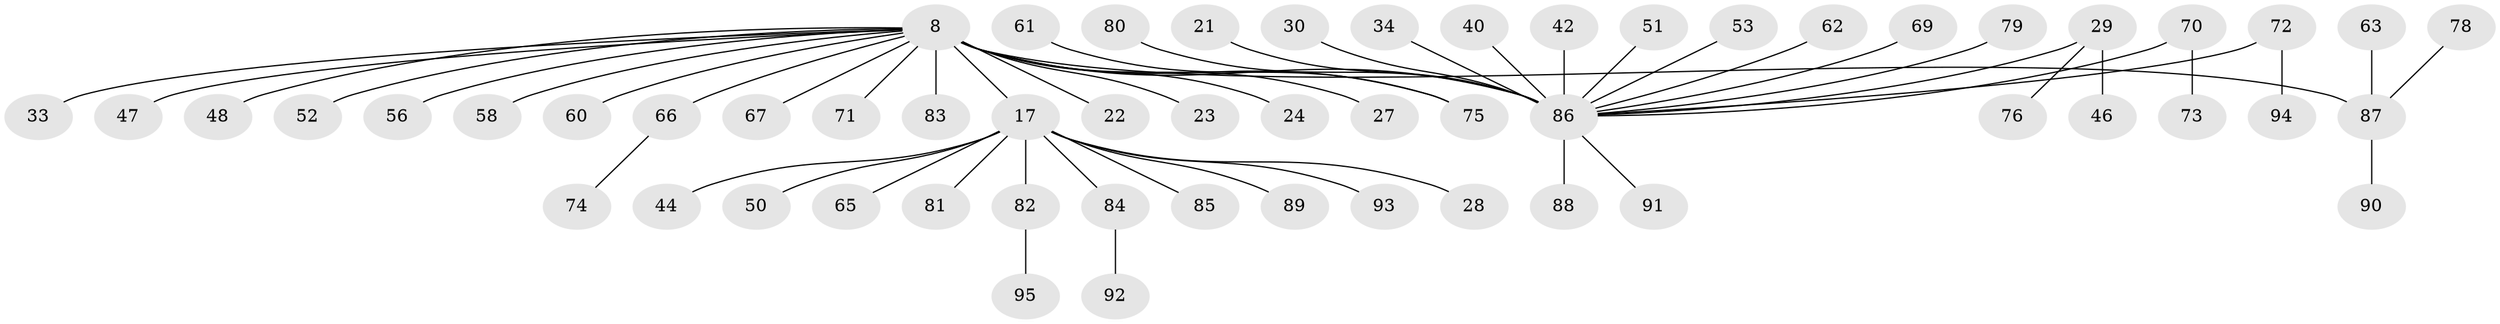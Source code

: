 // original degree distribution, {12: 0.010526315789473684, 1: 0.631578947368421, 18: 0.010526315789473684, 5: 0.042105263157894736, 8: 0.010526315789473684, 3: 0.07368421052631578, 2: 0.14736842105263157, 10: 0.010526315789473684, 4: 0.05263157894736842, 7: 0.010526315789473684}
// Generated by graph-tools (version 1.1) at 2025/51/03/04/25 21:51:39]
// undirected, 57 vertices, 56 edges
graph export_dot {
graph [start="1"]
  node [color=gray90,style=filled];
  8 [super="+2+3"];
  17 [super="+11"];
  21;
  22;
  23 [super="+14"];
  24;
  27;
  28;
  29;
  30;
  33 [super="+25"];
  34;
  40;
  42;
  44;
  46;
  47;
  48;
  50;
  51;
  52 [super="+31"];
  53;
  56;
  58;
  60;
  61;
  62;
  63;
  65 [super="+49"];
  66 [super="+12+19"];
  67 [super="+59"];
  69;
  70;
  71;
  72;
  73;
  74;
  75 [super="+54"];
  76;
  78;
  79;
  80;
  81 [super="+10"];
  82 [super="+64"];
  83;
  84 [super="+32+39"];
  85;
  86 [super="+45+68+41+77"];
  87 [super="+57"];
  88 [super="+43"];
  89;
  90;
  91;
  92;
  93;
  94;
  95;
  8 -- 17 [weight=3];
  8 -- 58;
  8 -- 27;
  8 -- 71;
  8 -- 83;
  8 -- 22;
  8 -- 86 [weight=5];
  8 -- 24;
  8 -- 47;
  8 -- 48;
  8 -- 56;
  8 -- 60;
  8 -- 75;
  8 -- 66;
  8 -- 23;
  8 -- 33;
  8 -- 52;
  8 -- 87;
  8 -- 67;
  17 -- 28;
  17 -- 89;
  17 -- 44;
  17 -- 50;
  17 -- 85;
  17 -- 93;
  17 -- 81;
  17 -- 84;
  17 -- 65;
  17 -- 82;
  21 -- 86;
  29 -- 46;
  29 -- 76;
  29 -- 86 [weight=2];
  30 -- 86;
  34 -- 86;
  40 -- 86;
  42 -- 86;
  51 -- 86;
  53 -- 86;
  61 -- 75;
  62 -- 86;
  63 -- 87;
  66 -- 74;
  69 -- 86;
  70 -- 73;
  70 -- 86;
  72 -- 94;
  72 -- 86;
  78 -- 87;
  79 -- 86;
  80 -- 86;
  82 -- 95;
  84 -- 92;
  86 -- 91;
  86 -- 88;
  87 -- 90;
}
